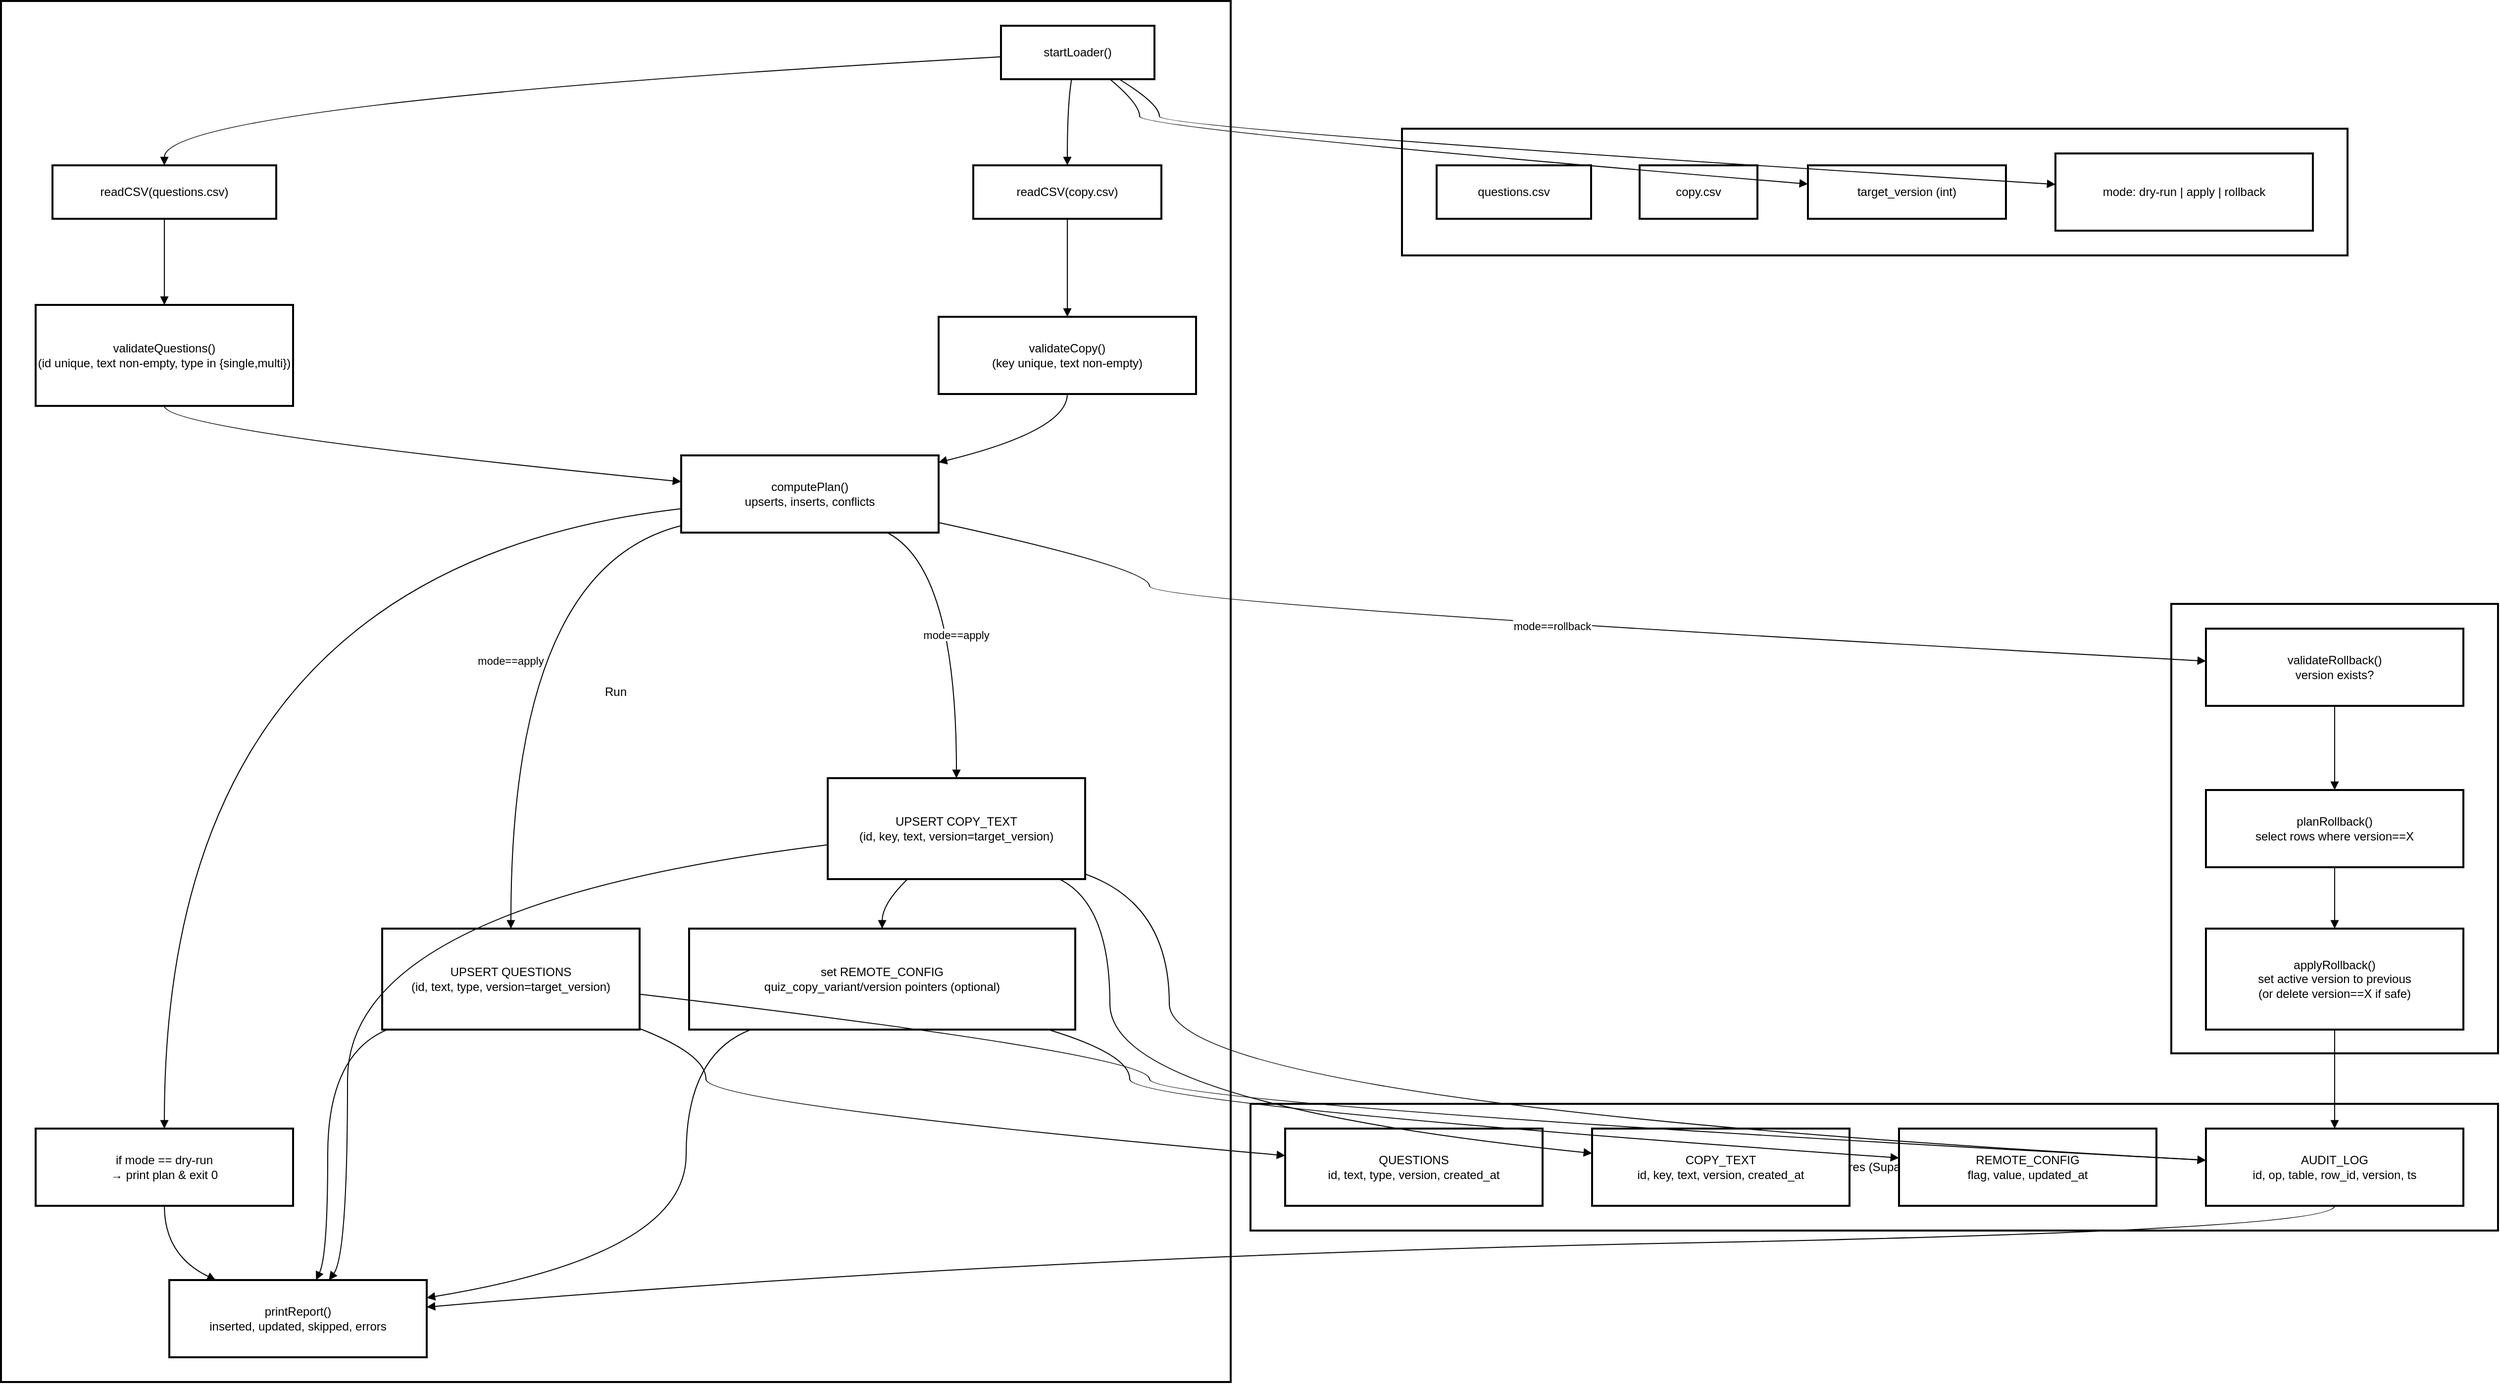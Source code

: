 <mxfile version="28.1.1">
  <diagram name="Page-1" id="UyfoY5iX4AQeVwGceZ_e">
    <mxGraphModel dx="1034" dy="666" grid="1" gridSize="10" guides="1" tooltips="1" connect="1" arrows="1" fold="1" page="1" pageScale="1" pageWidth="850" pageHeight="1100" math="0" shadow="0">
      <root>
        <mxCell id="0" />
        <mxCell id="1" parent="0" />
        <mxCell id="EJtpi25mH8PIpCc6HoVN-1" value="Rollback Path" style="whiteSpace=wrap;strokeWidth=2;" vertex="1" parent="1">
          <mxGeometry x="2212" y="629" width="330" height="454" as="geometry" />
        </mxCell>
        <mxCell id="EJtpi25mH8PIpCc6HoVN-2" value="Postgres (Supabase)" style="whiteSpace=wrap;strokeWidth=2;" vertex="1" parent="1">
          <mxGeometry x="1282" y="1134" width="1260" height="128" as="geometry" />
        </mxCell>
        <mxCell id="EJtpi25mH8PIpCc6HoVN-3" value="Run" style="whiteSpace=wrap;strokeWidth=2;" vertex="1" parent="1">
          <mxGeometry x="20" y="20" width="1242" height="1395" as="geometry" />
        </mxCell>
        <mxCell id="EJtpi25mH8PIpCc6HoVN-4" value="Loader Config (env/args)" style="whiteSpace=wrap;strokeWidth=2;" vertex="1" parent="1">
          <mxGeometry x="1435" y="149" width="955" height="128" as="geometry" />
        </mxCell>
        <mxCell id="EJtpi25mH8PIpCc6HoVN-5" value="questions.csv" style="whiteSpace=wrap;strokeWidth=2;" vertex="1" parent="1">
          <mxGeometry x="1470" y="186" width="156" height="54" as="geometry" />
        </mxCell>
        <mxCell id="EJtpi25mH8PIpCc6HoVN-6" value="copy.csv" style="whiteSpace=wrap;strokeWidth=2;" vertex="1" parent="1">
          <mxGeometry x="1675" y="186" width="119" height="54" as="geometry" />
        </mxCell>
        <mxCell id="EJtpi25mH8PIpCc6HoVN-7" value="target_version (int)" style="whiteSpace=wrap;strokeWidth=2;" vertex="1" parent="1">
          <mxGeometry x="1845" y="186" width="200" height="54" as="geometry" />
        </mxCell>
        <mxCell id="EJtpi25mH8PIpCc6HoVN-8" value="mode: dry-run | apply | rollback" style="whiteSpace=wrap;strokeWidth=2;" vertex="1" parent="1">
          <mxGeometry x="2095" y="174" width="260" height="78" as="geometry" />
        </mxCell>
        <mxCell id="EJtpi25mH8PIpCc6HoVN-9" value="startLoader()" style="whiteSpace=wrap;strokeWidth=2;" vertex="1" parent="1">
          <mxGeometry x="1030" y="45" width="155" height="54" as="geometry" />
        </mxCell>
        <mxCell id="EJtpi25mH8PIpCc6HoVN-10" value="readCSV(questions.csv)" style="whiteSpace=wrap;strokeWidth=2;" vertex="1" parent="1">
          <mxGeometry x="72" y="186" width="226" height="54" as="geometry" />
        </mxCell>
        <mxCell id="EJtpi25mH8PIpCc6HoVN-11" value="readCSV(copy.csv)" style="whiteSpace=wrap;strokeWidth=2;" vertex="1" parent="1">
          <mxGeometry x="1002" y="186" width="190" height="54" as="geometry" />
        </mxCell>
        <mxCell id="EJtpi25mH8PIpCc6HoVN-12" value="validateQuestions()&#xa;(id unique, text non-empty, type in {single,multi})" style="whiteSpace=wrap;strokeWidth=2;" vertex="1" parent="1">
          <mxGeometry x="55" y="327" width="260" height="102" as="geometry" />
        </mxCell>
        <mxCell id="EJtpi25mH8PIpCc6HoVN-13" value="validateCopy()&#xa;(key unique, text non-empty)" style="whiteSpace=wrap;strokeWidth=2;" vertex="1" parent="1">
          <mxGeometry x="967" y="339" width="260" height="78" as="geometry" />
        </mxCell>
        <mxCell id="EJtpi25mH8PIpCc6HoVN-14" value="computePlan()&#xa;upserts, inserts, conflicts" style="whiteSpace=wrap;strokeWidth=2;" vertex="1" parent="1">
          <mxGeometry x="707" y="479" width="260" height="78" as="geometry" />
        </mxCell>
        <mxCell id="EJtpi25mH8PIpCc6HoVN-15" value="if mode == dry-run&#xa;→ print plan &amp; exit 0" style="whiteSpace=wrap;strokeWidth=2;" vertex="1" parent="1">
          <mxGeometry x="55" y="1159" width="260" height="78" as="geometry" />
        </mxCell>
        <mxCell id="EJtpi25mH8PIpCc6HoVN-16" value="UPSERT QUESTIONS&#xa;(id, text, type, version=target_version)" style="whiteSpace=wrap;strokeWidth=2;" vertex="1" parent="1">
          <mxGeometry x="405" y="957" width="260" height="102" as="geometry" />
        </mxCell>
        <mxCell id="EJtpi25mH8PIpCc6HoVN-17" value="UPSERT COPY_TEXT&#xa;(id, key, text, version=target_version)" style="whiteSpace=wrap;strokeWidth=2;" vertex="1" parent="1">
          <mxGeometry x="855" y="805" width="260" height="102" as="geometry" />
        </mxCell>
        <mxCell id="EJtpi25mH8PIpCc6HoVN-18" value="set REMOTE_CONFIG&#xa;quiz_copy_variant/version pointers (optional)" style="whiteSpace=wrap;strokeWidth=2;" vertex="1" parent="1">
          <mxGeometry x="715" y="957" width="390" height="102" as="geometry" />
        </mxCell>
        <mxCell id="EJtpi25mH8PIpCc6HoVN-19" value="printReport()&#xa;inserted, updated, skipped, errors" style="whiteSpace=wrap;strokeWidth=2;" vertex="1" parent="1">
          <mxGeometry x="190" y="1312" width="260" height="78" as="geometry" />
        </mxCell>
        <mxCell id="EJtpi25mH8PIpCc6HoVN-20" value="QUESTIONS&#xa;id, text, type, version, created_at" style="whiteSpace=wrap;strokeWidth=2;" vertex="1" parent="1">
          <mxGeometry x="1317" y="1159" width="260" height="78" as="geometry" />
        </mxCell>
        <mxCell id="EJtpi25mH8PIpCc6HoVN-21" value="COPY_TEXT&#xa;id, key, text, version, created_at" style="whiteSpace=wrap;strokeWidth=2;" vertex="1" parent="1">
          <mxGeometry x="1627" y="1159" width="260" height="78" as="geometry" />
        </mxCell>
        <mxCell id="EJtpi25mH8PIpCc6HoVN-22" value="REMOTE_CONFIG&#xa;flag, value, updated_at" style="whiteSpace=wrap;strokeWidth=2;" vertex="1" parent="1">
          <mxGeometry x="1937" y="1159" width="260" height="78" as="geometry" />
        </mxCell>
        <mxCell id="EJtpi25mH8PIpCc6HoVN-23" value="AUDIT_LOG&#xa;id, op, table, row_id, version, ts" style="whiteSpace=wrap;strokeWidth=2;" vertex="1" parent="1">
          <mxGeometry x="2247" y="1159" width="260" height="78" as="geometry" />
        </mxCell>
        <mxCell id="EJtpi25mH8PIpCc6HoVN-24" value="validateRollback()&#xa;version exists?" style="whiteSpace=wrap;strokeWidth=2;" vertex="1" parent="1">
          <mxGeometry x="2247" y="654" width="260" height="78" as="geometry" />
        </mxCell>
        <mxCell id="EJtpi25mH8PIpCc6HoVN-25" value="planRollback()&#xa;select rows where version==X" style="whiteSpace=wrap;strokeWidth=2;" vertex="1" parent="1">
          <mxGeometry x="2247" y="817" width="260" height="78" as="geometry" />
        </mxCell>
        <mxCell id="EJtpi25mH8PIpCc6HoVN-26" value="applyRollback()&#xa;set active version to previous&#xa;(or delete version==X if safe)" style="whiteSpace=wrap;strokeWidth=2;" vertex="1" parent="1">
          <mxGeometry x="2247" y="957" width="260" height="102" as="geometry" />
        </mxCell>
        <mxCell id="EJtpi25mH8PIpCc6HoVN-27" value="" style="curved=1;startArrow=none;endArrow=block;exitX=0.71;exitY=1;entryX=0;entryY=0.35;rounded=0;" edge="1" parent="1" source="EJtpi25mH8PIpCc6HoVN-9" target="EJtpi25mH8PIpCc6HoVN-7">
          <mxGeometry relative="1" as="geometry">
            <Array as="points">
              <mxPoint x="1170" y="124" />
              <mxPoint x="1170" y="149" />
            </Array>
          </mxGeometry>
        </mxCell>
        <mxCell id="EJtpi25mH8PIpCc6HoVN-28" value="" style="curved=1;startArrow=none;endArrow=block;exitX=0.77;exitY=1;entryX=0;entryY=0.4;rounded=0;" edge="1" parent="1" source="EJtpi25mH8PIpCc6HoVN-9" target="EJtpi25mH8PIpCc6HoVN-8">
          <mxGeometry relative="1" as="geometry">
            <Array as="points">
              <mxPoint x="1190" y="124" />
              <mxPoint x="1190" y="149" />
            </Array>
          </mxGeometry>
        </mxCell>
        <mxCell id="EJtpi25mH8PIpCc6HoVN-29" value="" style="curved=1;startArrow=none;endArrow=block;exitX=0;exitY=0.58;entryX=0.5;entryY=0;rounded=0;" edge="1" parent="1" source="EJtpi25mH8PIpCc6HoVN-9" target="EJtpi25mH8PIpCc6HoVN-10">
          <mxGeometry relative="1" as="geometry">
            <Array as="points">
              <mxPoint x="185" y="124" />
            </Array>
          </mxGeometry>
        </mxCell>
        <mxCell id="EJtpi25mH8PIpCc6HoVN-30" value="" style="curved=1;startArrow=none;endArrow=block;exitX=0.5;exitY=1;entryX=0.5;entryY=0;rounded=0;" edge="1" parent="1" source="EJtpi25mH8PIpCc6HoVN-10" target="EJtpi25mH8PIpCc6HoVN-12">
          <mxGeometry relative="1" as="geometry">
            <Array as="points" />
          </mxGeometry>
        </mxCell>
        <mxCell id="EJtpi25mH8PIpCc6HoVN-31" value="" style="curved=1;startArrow=none;endArrow=block;exitX=0.46;exitY=1;entryX=0.5;entryY=0;rounded=0;" edge="1" parent="1" source="EJtpi25mH8PIpCc6HoVN-9" target="EJtpi25mH8PIpCc6HoVN-11">
          <mxGeometry relative="1" as="geometry">
            <Array as="points">
              <mxPoint x="1097" y="124" />
            </Array>
          </mxGeometry>
        </mxCell>
        <mxCell id="EJtpi25mH8PIpCc6HoVN-32" value="" style="curved=1;startArrow=none;endArrow=block;exitX=0.5;exitY=1;entryX=0.5;entryY=0;rounded=0;" edge="1" parent="1" source="EJtpi25mH8PIpCc6HoVN-11" target="EJtpi25mH8PIpCc6HoVN-13">
          <mxGeometry relative="1" as="geometry">
            <Array as="points" />
          </mxGeometry>
        </mxCell>
        <mxCell id="EJtpi25mH8PIpCc6HoVN-33" value="" style="curved=1;startArrow=none;endArrow=block;exitX=0.5;exitY=1;entryX=0;entryY=0.34;rounded=0;" edge="1" parent="1" source="EJtpi25mH8PIpCc6HoVN-12" target="EJtpi25mH8PIpCc6HoVN-14">
          <mxGeometry relative="1" as="geometry">
            <Array as="points">
              <mxPoint x="185" y="454" />
            </Array>
          </mxGeometry>
        </mxCell>
        <mxCell id="EJtpi25mH8PIpCc6HoVN-34" value="" style="curved=1;startArrow=none;endArrow=block;exitX=0.5;exitY=1;entryX=1;entryY=0.09;rounded=0;" edge="1" parent="1" source="EJtpi25mH8PIpCc6HoVN-13" target="EJtpi25mH8PIpCc6HoVN-14">
          <mxGeometry relative="1" as="geometry">
            <Array as="points">
              <mxPoint x="1097" y="454" />
            </Array>
          </mxGeometry>
        </mxCell>
        <mxCell id="EJtpi25mH8PIpCc6HoVN-35" value="" style="curved=1;startArrow=none;endArrow=block;exitX=0;exitY=0.69;entryX=0.5;entryY=0;rounded=0;" edge="1" parent="1" source="EJtpi25mH8PIpCc6HoVN-14" target="EJtpi25mH8PIpCc6HoVN-15">
          <mxGeometry relative="1" as="geometry">
            <Array as="points">
              <mxPoint x="185" y="593" />
            </Array>
          </mxGeometry>
        </mxCell>
        <mxCell id="EJtpi25mH8PIpCc6HoVN-36" value="" style="curved=1;startArrow=none;endArrow=block;exitX=0.5;exitY=1;entryX=0.18;entryY=0;rounded=0;" edge="1" parent="1" source="EJtpi25mH8PIpCc6HoVN-15" target="EJtpi25mH8PIpCc6HoVN-19">
          <mxGeometry relative="1" as="geometry">
            <Array as="points">
              <mxPoint x="185" y="1287" />
            </Array>
          </mxGeometry>
        </mxCell>
        <mxCell id="EJtpi25mH8PIpCc6HoVN-37" value="mode==apply" style="curved=1;startArrow=none;endArrow=block;exitX=0;exitY=0.91;entryX=0.5;entryY=0;rounded=0;" edge="1" parent="1" source="EJtpi25mH8PIpCc6HoVN-14" target="EJtpi25mH8PIpCc6HoVN-16">
          <mxGeometry relative="1" as="geometry">
            <Array as="points">
              <mxPoint x="535" y="593" />
            </Array>
          </mxGeometry>
        </mxCell>
        <mxCell id="EJtpi25mH8PIpCc6HoVN-38" value="" style="curved=1;startArrow=none;endArrow=block;exitX=1;exitY=0.65;entryX=0;entryY=0.41;rounded=0;" edge="1" parent="1" source="EJtpi25mH8PIpCc6HoVN-16" target="EJtpi25mH8PIpCc6HoVN-23">
          <mxGeometry relative="1" as="geometry">
            <Array as="points">
              <mxPoint x="1180" y="1084" />
              <mxPoint x="1180" y="1134" />
            </Array>
          </mxGeometry>
        </mxCell>
        <mxCell id="EJtpi25mH8PIpCc6HoVN-39" value="" style="curved=1;startArrow=none;endArrow=block;exitX=1;exitY=0.99;entryX=0;entryY=0.35;rounded=0;" edge="1" parent="1" source="EJtpi25mH8PIpCc6HoVN-16" target="EJtpi25mH8PIpCc6HoVN-20">
          <mxGeometry relative="1" as="geometry">
            <Array as="points">
              <mxPoint x="732" y="1084" />
              <mxPoint x="732" y="1134" />
            </Array>
          </mxGeometry>
        </mxCell>
        <mxCell id="EJtpi25mH8PIpCc6HoVN-40" value="mode==apply" style="curved=1;startArrow=none;endArrow=block;exitX=0.8;exitY=1;entryX=0.5;entryY=0;rounded=0;" edge="1" parent="1" source="EJtpi25mH8PIpCc6HoVN-14" target="EJtpi25mH8PIpCc6HoVN-17">
          <mxGeometry relative="1" as="geometry">
            <Array as="points">
              <mxPoint x="985" y="593" />
            </Array>
          </mxGeometry>
        </mxCell>
        <mxCell id="EJtpi25mH8PIpCc6HoVN-41" value="" style="curved=1;startArrow=none;endArrow=block;exitX=1;exitY=0.95;entryX=0;entryY=0.41;rounded=0;" edge="1" parent="1" source="EJtpi25mH8PIpCc6HoVN-17" target="EJtpi25mH8PIpCc6HoVN-23">
          <mxGeometry relative="1" as="geometry">
            <Array as="points">
              <mxPoint x="1200" y="932" />
              <mxPoint x="1200" y="1134" />
            </Array>
          </mxGeometry>
        </mxCell>
        <mxCell id="EJtpi25mH8PIpCc6HoVN-42" value="" style="curved=1;startArrow=none;endArrow=block;exitX=0.9;exitY=1;entryX=0;entryY=0.32;rounded=0;" edge="1" parent="1" source="EJtpi25mH8PIpCc6HoVN-17" target="EJtpi25mH8PIpCc6HoVN-21">
          <mxGeometry relative="1" as="geometry">
            <Array as="points">
              <mxPoint x="1140" y="932" />
              <mxPoint x="1140" y="1134" />
            </Array>
          </mxGeometry>
        </mxCell>
        <mxCell id="EJtpi25mH8PIpCc6HoVN-43" value="" style="curved=1;startArrow=none;endArrow=block;exitX=0.31;exitY=1;entryX=0.5;entryY=0;rounded=0;" edge="1" parent="1" source="EJtpi25mH8PIpCc6HoVN-17" target="EJtpi25mH8PIpCc6HoVN-18">
          <mxGeometry relative="1" as="geometry">
            <Array as="points">
              <mxPoint x="910" y="932" />
            </Array>
          </mxGeometry>
        </mxCell>
        <mxCell id="EJtpi25mH8PIpCc6HoVN-44" value="" style="curved=1;startArrow=none;endArrow=block;exitX=0.93;exitY=1;entryX=0;entryY=0.38;rounded=0;" edge="1" parent="1" source="EJtpi25mH8PIpCc6HoVN-18" target="EJtpi25mH8PIpCc6HoVN-22">
          <mxGeometry relative="1" as="geometry">
            <Array as="points">
              <mxPoint x="1160" y="1084" />
              <mxPoint x="1160" y="1134" />
            </Array>
          </mxGeometry>
        </mxCell>
        <mxCell id="EJtpi25mH8PIpCc6HoVN-45" value="" style="curved=1;startArrow=none;endArrow=block;exitX=0.02;exitY=1;entryX=0.57;entryY=0;rounded=0;" edge="1" parent="1" source="EJtpi25mH8PIpCc6HoVN-16" target="EJtpi25mH8PIpCc6HoVN-19">
          <mxGeometry relative="1" as="geometry">
            <Array as="points">
              <mxPoint x="350" y="1084" />
              <mxPoint x="350" y="1287" />
            </Array>
          </mxGeometry>
        </mxCell>
        <mxCell id="EJtpi25mH8PIpCc6HoVN-46" value="" style="curved=1;startArrow=none;endArrow=block;exitX=0;exitY=0.66;entryX=0.62;entryY=0;rounded=0;" edge="1" parent="1" source="EJtpi25mH8PIpCc6HoVN-17" target="EJtpi25mH8PIpCc6HoVN-19">
          <mxGeometry relative="1" as="geometry">
            <Array as="points">
              <mxPoint x="370" y="932" />
              <mxPoint x="370" y="1287" />
            </Array>
          </mxGeometry>
        </mxCell>
        <mxCell id="EJtpi25mH8PIpCc6HoVN-47" value="" style="curved=1;startArrow=none;endArrow=block;exitX=0.16;exitY=1;entryX=1;entryY=0.23;rounded=0;" edge="1" parent="1" source="EJtpi25mH8PIpCc6HoVN-18" target="EJtpi25mH8PIpCc6HoVN-19">
          <mxGeometry relative="1" as="geometry">
            <Array as="points">
              <mxPoint x="712" y="1084" />
              <mxPoint x="712" y="1287" />
            </Array>
          </mxGeometry>
        </mxCell>
        <mxCell id="EJtpi25mH8PIpCc6HoVN-48" value="mode==rollback" style="curved=1;startArrow=none;endArrow=block;exitX=1;exitY=0.87;entryX=0;entryY=0.42;rounded=0;" edge="1" parent="1" source="EJtpi25mH8PIpCc6HoVN-14" target="EJtpi25mH8PIpCc6HoVN-24">
          <mxGeometry relative="1" as="geometry">
            <Array as="points">
              <mxPoint x="1180" y="593" />
              <mxPoint x="1180" y="629" />
            </Array>
          </mxGeometry>
        </mxCell>
        <mxCell id="EJtpi25mH8PIpCc6HoVN-49" value="" style="curved=1;startArrow=none;endArrow=block;exitX=0.5;exitY=1.01;entryX=0.5;entryY=0;rounded=0;" edge="1" parent="1" source="EJtpi25mH8PIpCc6HoVN-24" target="EJtpi25mH8PIpCc6HoVN-25">
          <mxGeometry relative="1" as="geometry">
            <Array as="points" />
          </mxGeometry>
        </mxCell>
        <mxCell id="EJtpi25mH8PIpCc6HoVN-50" value="" style="curved=1;startArrow=none;endArrow=block;exitX=0.5;exitY=1;entryX=0.5;entryY=0;rounded=0;" edge="1" parent="1" source="EJtpi25mH8PIpCc6HoVN-25" target="EJtpi25mH8PIpCc6HoVN-26">
          <mxGeometry relative="1" as="geometry">
            <Array as="points" />
          </mxGeometry>
        </mxCell>
        <mxCell id="EJtpi25mH8PIpCc6HoVN-51" value="" style="curved=1;startArrow=none;endArrow=block;exitX=0.5;exitY=1;entryX=0.5;entryY=0;rounded=0;" edge="1" parent="1" source="EJtpi25mH8PIpCc6HoVN-26" target="EJtpi25mH8PIpCc6HoVN-23">
          <mxGeometry relative="1" as="geometry">
            <Array as="points">
              <mxPoint x="2377" y="1134" />
            </Array>
          </mxGeometry>
        </mxCell>
        <mxCell id="EJtpi25mH8PIpCc6HoVN-52" value="" style="curved=1;startArrow=none;endArrow=block;exitX=0.5;exitY=1;entryX=1;entryY=0.35;rounded=0;" edge="1" parent="1" source="EJtpi25mH8PIpCc6HoVN-23" target="EJtpi25mH8PIpCc6HoVN-19">
          <mxGeometry relative="1" as="geometry">
            <Array as="points">
              <mxPoint x="2377" y="1262" />
              <mxPoint x="1065" y="1287" />
            </Array>
          </mxGeometry>
        </mxCell>
      </root>
    </mxGraphModel>
  </diagram>
</mxfile>
